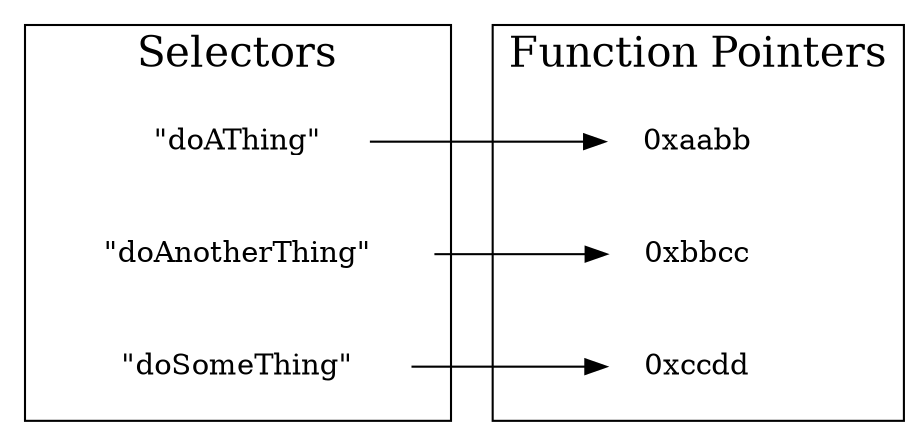 digraph G {
	rankdir=LR;
	node [style=filled,color=white];
	 subgraph cluster0 {
	 	 label="Selectors"
		 fontsize=20
		 "\"doAThing\""
		 "\"doAnotherThing\""
		 "\"doSomeThing\""
	}
	 subgraph cluster1 {
	 	 label="Function Pointers"
		 fontsize=20
		 "0xaabb"
		 "0xbbcc"
		 "0xccdd"
	}

	"\"doAThing\""->"0xaabb"
	"\"doAnotherThing\""->"0xbbcc"
	"\"doSomeThing\""->"0xccdd"
}